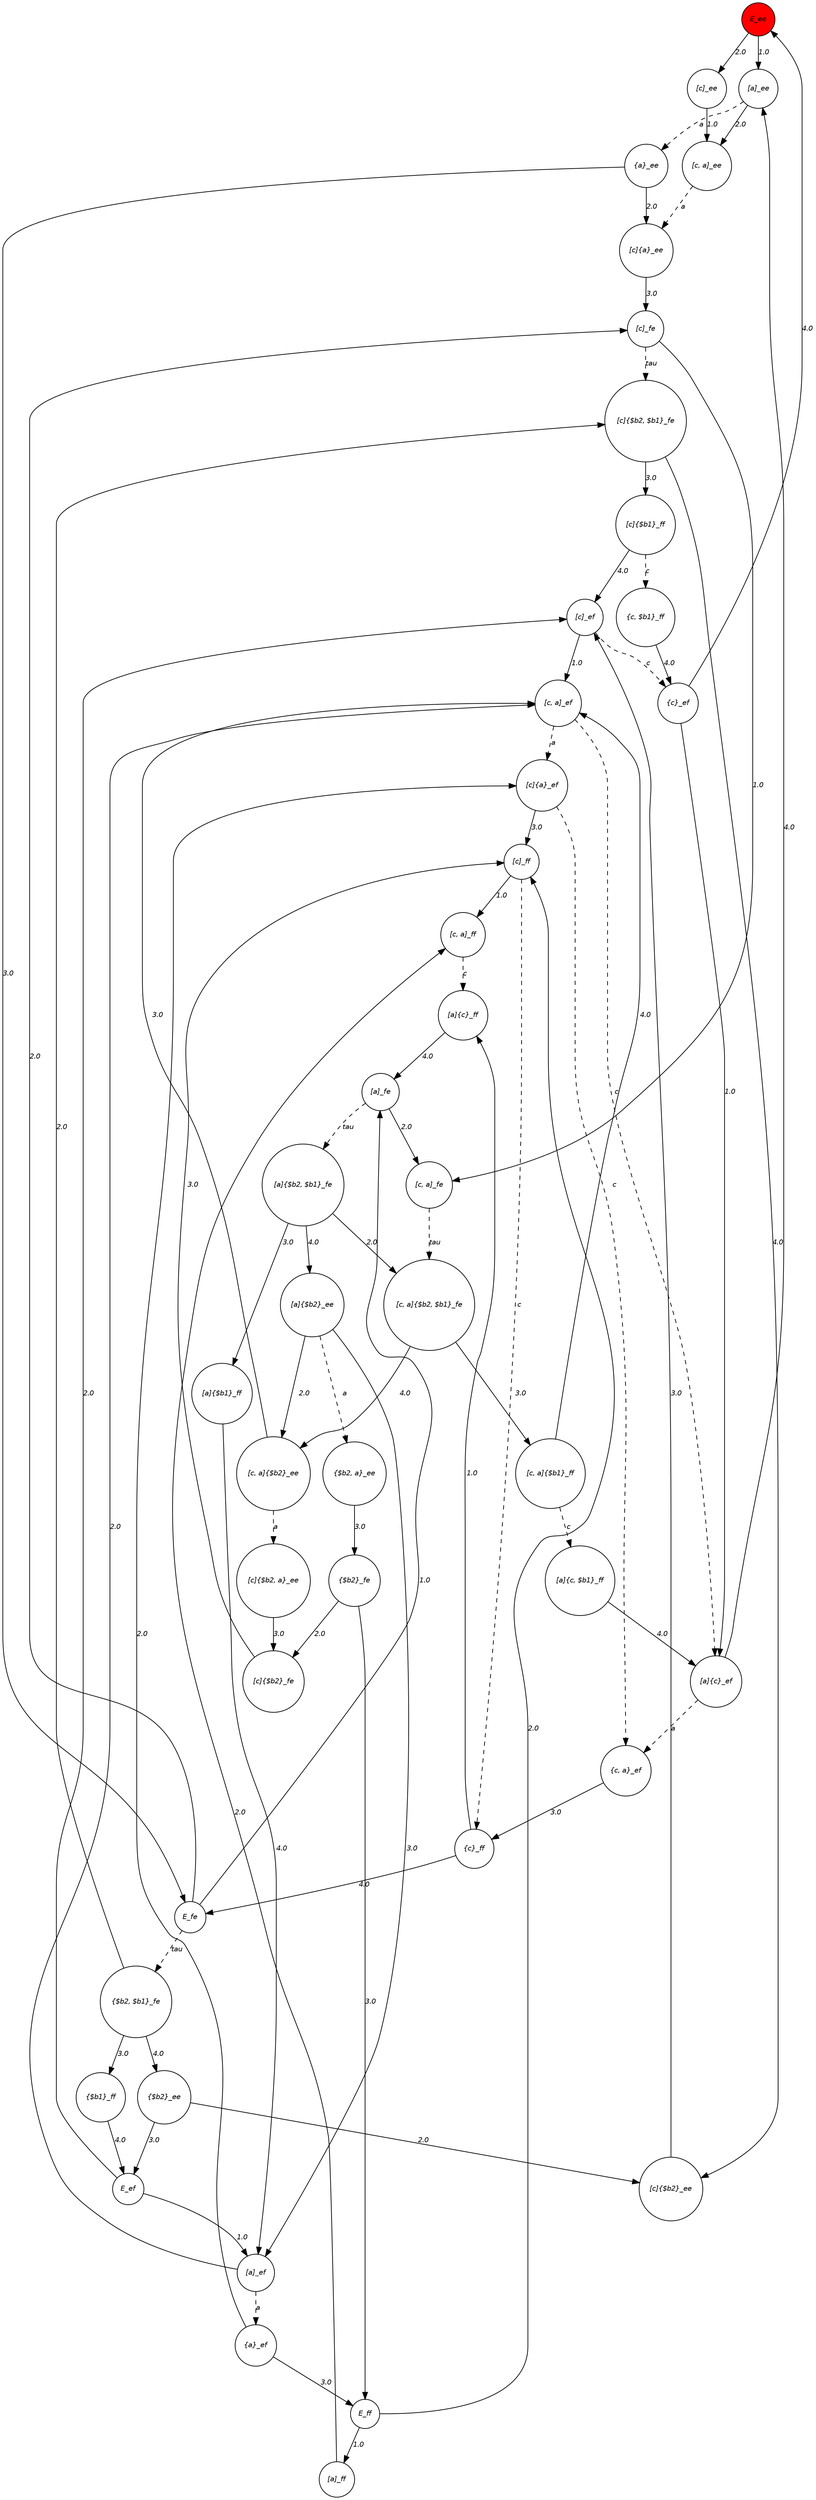 digraph "imc" { 
graph [	fontname = "Helvetica-Oblique", fontsize = 10]; 
edge [	fontname = "Helvetica-Oblique", fontsize = 10]; 
node [	shape=circle, fontname = "Helvetica-Oblique", fontsize = 10] ; 
"E_ee" [shape=circle, style=filled, fillcolor=green] ; 
"E_ee" [shape=circle, style=filled, fillcolor=red] ; 
"{a}_ee" -> "[c]{a}_ee" [label = "2.0"] ; 
"[c, a]_ee" -> "[c]{a}_ee" [label = "a" style=dashed] ; 
"{$b2}_ee" -> "E_ef" [label = "3.0"] ; 
"[c]_ff" -> "[c, a]_ff" [label = "1.0"] ; 
"[c, a]{$b1}_ff" -> "[c, a]_ef" [label = "4.0"] ; 
"{c, a}_ef" -> "{c}_ff" [label = "3.0"] ; 
"[c, a]{$b2}_ee" -> "[c]{$b2, a}_ee" [label = "a" style=dashed] ; 
"E_ee" -> "[a]_ee" [label = "1.0"] ; 
"[a]_ef" -> "{a}_ef" [label = "a" style=dashed] ; 
"E_ff" -> "[c]_ff" [label = "2.0"] ; 
"{$b2, $b1}_fe" -> "{$b2}_ee" [label = "4.0"] ; 
"[c]{$b2, a}_ee" -> "[c]{$b2}_fe" [label = "3.0"] ; 
"{$b1}_ff" -> "E_ef" [label = "4.0"] ; 
"E_ef" -> "[c]_ef" [label = "2.0"] ; 
"[a]{$b2, $b1}_fe" -> "[a]{$b2}_ee" [label = "4.0"] ; 
"{c, $b1}_ff" -> "{c}_ef" [label = "4.0"] ; 
"[c]{a}_ef" -> "{c, a}_ef" [label = "c" style=dashed] ; 
"E_fe" -> "{$b2, $b1}_fe" [label = "tau" style=dashed] ; 
"{a}_ee" -> "E_fe" [label = "3.0"] ; 
"[c]_fe" -> "[c]{$b2, $b1}_fe" [label = "tau" style=dashed] ; 
"[c]_ff" -> "{c}_ff" [label = "c" style=dashed] ; 
"[c]{$b1}_ff" -> "[c]_ef" [label = "4.0"] ; 
"[c, a]_ef" -> "[a]{c}_ef" [label = "c" style=dashed] ; 
"[a]_ee" -> "[c, a]_ee" [label = "2.0"] ; 
"[c]{a}_ef" -> "[c]_ff" [label = "3.0"] ; 
"{$b2}_fe" -> "[c]{$b2}_fe" [label = "2.0"] ; 
"[c, a]{$b2, $b1}_fe" -> "[c, a]{$b1}_ff" [label = "3.0"] ; 
"[c]_ef" -> "{c}_ef" [label = "c" style=dashed] ; 
"[a]{$b2, $b1}_fe" -> "[c, a]{$b2, $b1}_fe" [label = "2.0"] ; 
"[c]_ef" -> "[c, a]_ef" [label = "1.0"] ; 
"{$b2, $b1}_fe" -> "[c]{$b2, $b1}_fe" [label = "2.0"] ; 
"[c]{$b1}_ff" -> "{c, $b1}_ff" [label = "c" style=dashed] ; 
"[a]{c}_ff" -> "[a]_fe" [label = "4.0"] ; 
"[a]{$b2, $b1}_fe" -> "[a]{$b1}_ff" [label = "3.0"] ; 
"[a]{$b1}_ff" -> "[a]_ef" [label = "4.0"] ; 
"[c]{$b2, $b1}_fe" -> "[c]{$b1}_ff" [label = "3.0"] ; 
"{c}_ff" -> "[a]{c}_ff" [label = "1.0"] ; 
"[a]{$b2}_ee" -> "[a]_ef" [label = "3.0"] ; 
"E_fe" -> "[c]_fe" [label = "2.0"] ; 
"{$b2}_fe" -> "E_ff" [label = "3.0"] ; 
"[a]{$b2}_ee" -> "{$b2, a}_ee" [label = "a" style=dashed] ; 
"[a]{c}_ef" -> "[a]_ee" [label = "4.0"] ; 
"{a}_ef" -> "[c]{a}_ef" [label = "2.0"] ; 
"[a]{c}_ef" -> "{c, a}_ef" [label = "a" style=dashed] ; 
"[c]{$b2, $b1}_fe" -> "[c]{$b2}_ee" [label = "4.0"] ; 
"[c]_fe" -> "[c, a]_fe" [label = "1.0"] ; 
"[c, a]_fe" -> "[c, a]{$b2, $b1}_fe" [label = "tau" style=dashed] ; 
"[c, a]{$b2}_ee" -> "[c, a]_ef" [label = "3.0"] ; 
"[c, a]{$b1}_ff" -> "[a]{c, $b1}_ff" [label = "c" style=dashed] ; 
"[c]{a}_ee" -> "[c]_fe" [label = "3.0"] ; 
"E_ee" -> "[c]_ee" [label = "2.0"] ; 
"[c]_ee" -> "[c, a]_ee" [label = "1.0"] ; 
"[a]_ee" -> "{a}_ee" [label = "a" style=dashed] ; 
"[c]{$b2}_ee" -> "[c]_ef" [label = "3.0"] ; 
"[a]{c, $b1}_ff" -> "[a]{c}_ef" [label = "4.0"] ; 
"[a]_ef" -> "[c, a]_ef" [label = "2.0"] ; 
"[c, a]_ef" -> "[c]{a}_ef" [label = "a" style=dashed] ; 
"{a}_ef" -> "E_ff" [label = "3.0"] ; 
"[a]{$b2}_ee" -> "[c, a]{$b2}_ee" [label = "2.0"] ; 
"[a]_ff" -> "[c, a]_ff" [label = "2.0"] ; 
"[a]_fe" -> "[a]{$b2, $b1}_fe" [label = "tau" style=dashed] ; 
"{c}_ff" -> "E_fe" [label = "4.0"] ; 
"{$b2, a}_ee" -> "{$b2}_fe" [label = "3.0"] ; 
"{$b2, $b1}_fe" -> "{$b1}_ff" [label = "3.0"] ; 
"{c}_ef" -> "E_ee" [label = "4.0"] ; 
"E_ef" -> "[a]_ef" [label = "1.0"] ; 
"[c]{$b2}_fe" -> "[c]_ff" [label = "3.0"] ; 
"[c, a]{$b2, $b1}_fe" -> "[c, a]{$b2}_ee" [label = "4.0"] ; 
"{c}_ef" -> "[a]{c}_ef" [label = "1.0"] ; 
"{$b2}_ee" -> "[c]{$b2}_ee" [label = "2.0"] ; 
"[a]_fe" -> "[c, a]_fe" [label = "2.0"] ; 
"[c, a]_ff" -> "[a]{c}_ff" [label = "c" style=dashed] ; 
"E_ff" -> "[a]_ff" [label = "1.0"] ; 
"E_fe" -> "[a]_fe" [label = "1.0"] ; 
}